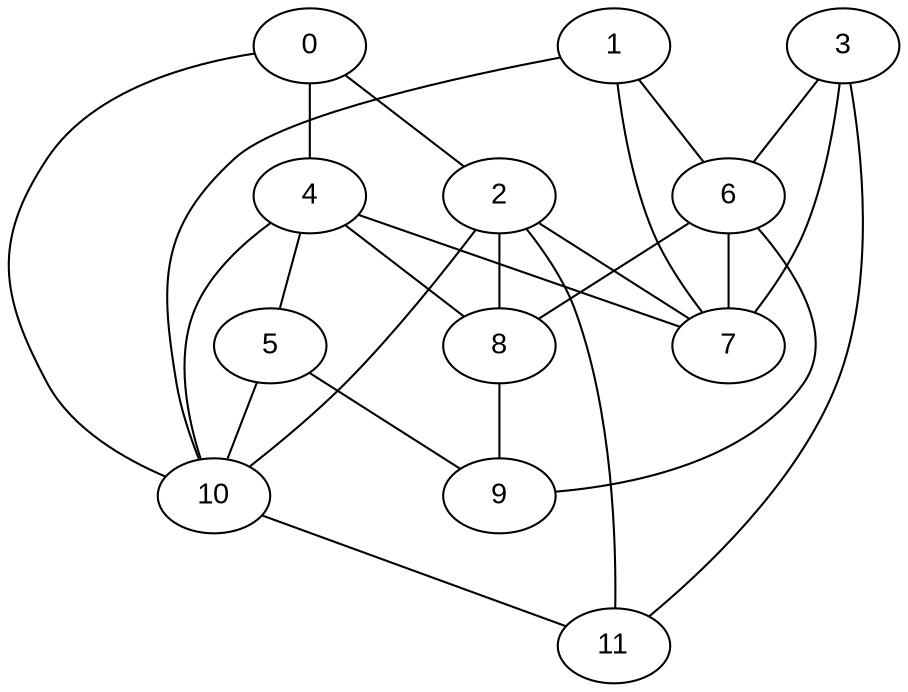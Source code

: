 graph InitialGraph {
  node [style=filled, fillcolor=white, fontname="Arial"];
  0;
  1;
  2;
  3;
  4;
  5;
  6;
  7;
  8;
  9;
  10;
  11;
  0 -- 2;
  0 -- 4;
  0 -- 10;
  1 -- 6;
  1 -- 7;
  1 -- 10;
  2 -- 7;
  2 -- 8;
  2 -- 10;
  2 -- 11;
  3 -- 6;
  3 -- 7;
  3 -- 11;
  4 -- 5;
  4 -- 7;
  4 -- 8;
  4 -- 10;
  5 -- 9;
  5 -- 10;
  6 -- 7;
  6 -- 8;
  6 -- 9;
  8 -- 9;
  10 -- 11;
}
